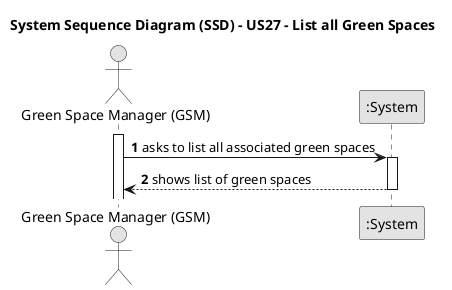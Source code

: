 @startuml
skinparam monochrome true
skinparam packageStyle rectangle
skinparam shadowing false

title System Sequence Diagram (SSD) - US27 - List all Green Spaces

autonumber

actor "Green Space Manager (GSM)" as GSM
participant ":System" as System

activate GSM

    GSM -> System : asks to list all associated green spaces
    activate System

        System --> GSM : shows list of green spaces
    deactivate System

@enduml